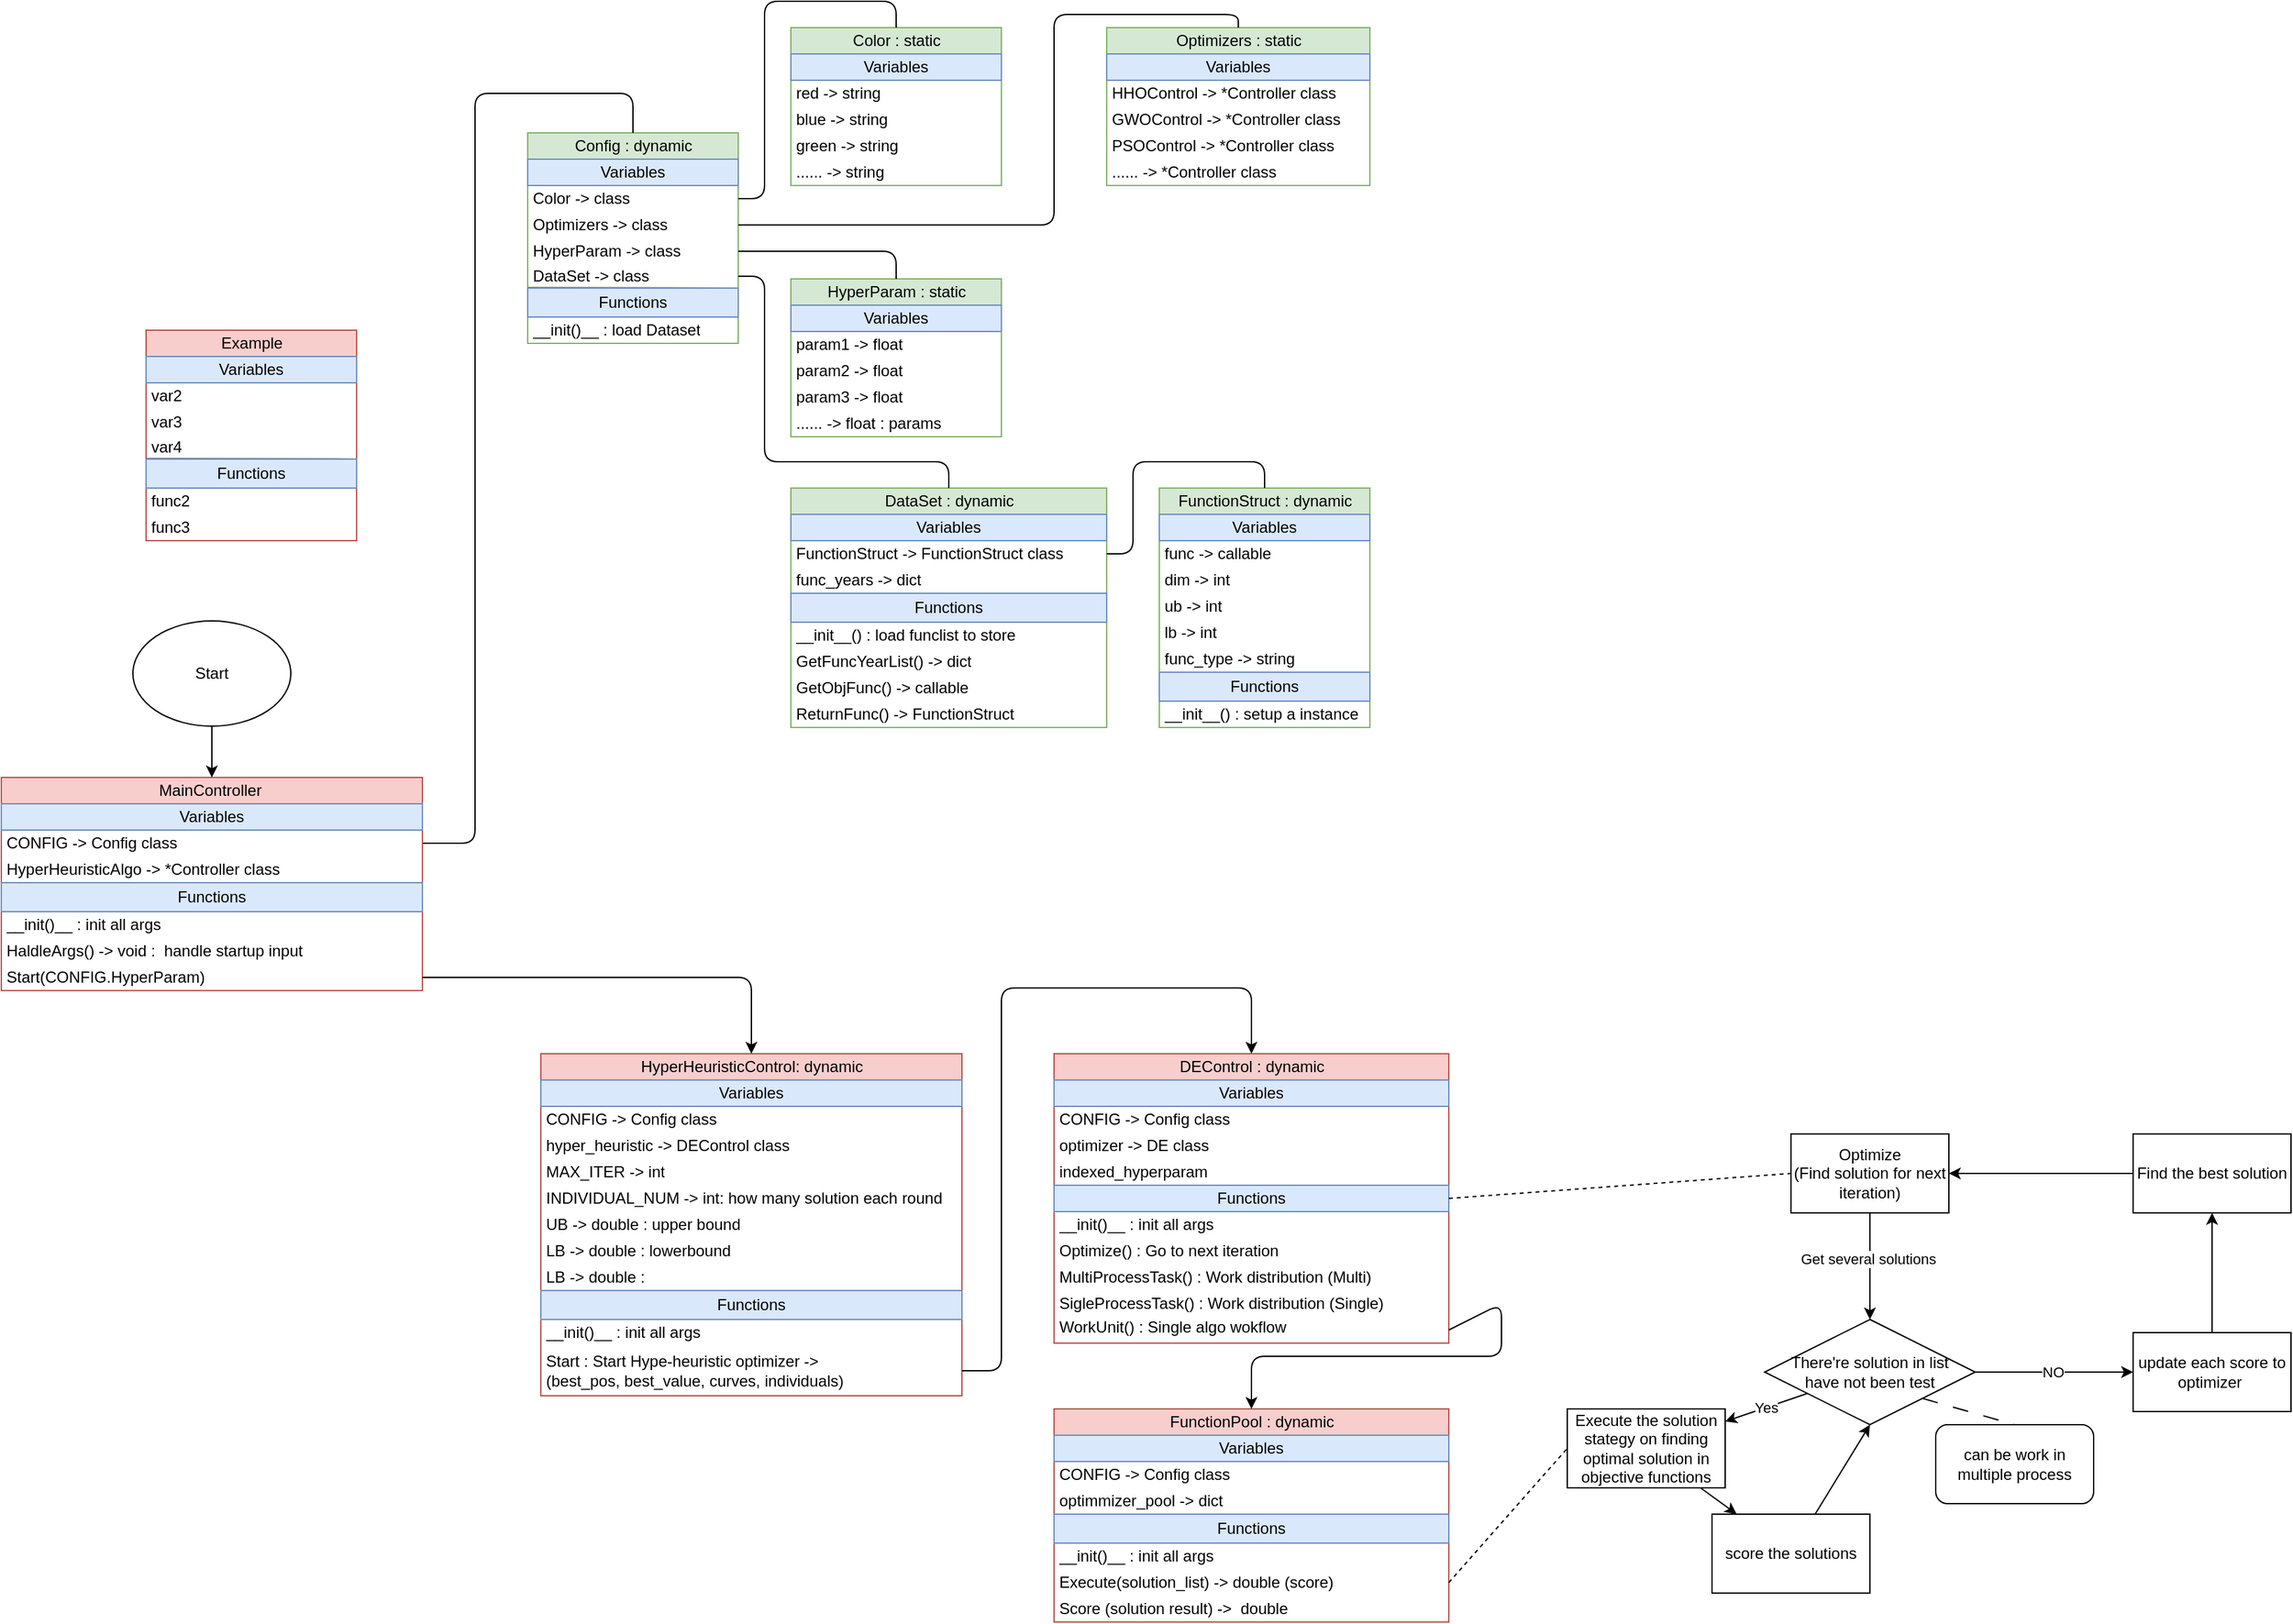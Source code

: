 <mxfile>
    <diagram id="XeKgU0maN-b6_zPWpp23" name="第1頁">
        <mxGraphModel dx="1909" dy="580" grid="1" gridSize="10" guides="1" tooltips="1" connect="1" arrows="1" fold="1" page="1" pageScale="1" pageWidth="827" pageHeight="1169" math="0" shadow="0">
            <root>
                <mxCell id="0"/>
                <mxCell id="1" parent="0"/>
                <mxCell id="20" value="Example" style="swimlane;fontStyle=0;childLayout=stackLayout;horizontal=1;startSize=20;fillColor=#f8cecc;horizontalStack=0;resizeParent=1;resizeParentMax=0;resizeLast=0;collapsible=1;marginBottom=0;html=1;verticalAlign=middle;strokeColor=#b85450;" parent="1" vertex="1">
                    <mxGeometry x="30" y="300" width="160" height="160" as="geometry">
                        <mxRectangle x="320" y="200" width="120" height="30" as="alternateBounds"/>
                    </mxGeometry>
                </mxCell>
                <mxCell id="21" value="Variables" style="text;strokeColor=#6c8ebf;fillColor=#dae8fc;align=center;verticalAlign=middle;spacingLeft=4;spacingRight=4;overflow=hidden;rotatable=0;points=[[0,0.5],[1,0.5]];portConstraint=eastwest;whiteSpace=wrap;html=1;spacing=0;" parent="20" vertex="1">
                    <mxGeometry y="20" width="160" height="20" as="geometry"/>
                </mxCell>
                <mxCell id="22" value="var2" style="text;strokeColor=none;fillColor=none;align=left;verticalAlign=middle;spacingLeft=4;spacingRight=4;overflow=hidden;rotatable=0;points=[[0,0.5],[1,0.5]];portConstraint=eastwest;whiteSpace=wrap;html=1;spacing=0;" parent="20" vertex="1">
                    <mxGeometry y="40" width="160" height="20" as="geometry"/>
                </mxCell>
                <mxCell id="23" value="" style="endArrow=none;html=1;entryX=0.999;entryY=0.997;entryDx=0;entryDy=0;entryPerimeter=0;exitX=0.002;exitY=0.984;exitDx=0;exitDy=0;exitPerimeter=0;" parent="20" source="25" target="25" edge="1">
                    <mxGeometry width="50" height="50" relative="1" as="geometry">
                        <mxPoint x="30" y="100" as="sourcePoint"/>
                        <mxPoint x="80" y="50" as="targetPoint"/>
                    </mxGeometry>
                </mxCell>
                <mxCell id="24" value="var3" style="text;strokeColor=none;fillColor=none;align=left;verticalAlign=middle;spacingLeft=4;spacingRight=4;overflow=hidden;rotatable=0;points=[[0,0.5],[1,0.5]];portConstraint=eastwest;whiteSpace=wrap;html=1;spacing=0;" parent="20" vertex="1">
                    <mxGeometry y="60" width="160" height="20" as="geometry"/>
                </mxCell>
                <mxCell id="25" value="var4" style="text;strokeColor=none;fillColor=none;align=left;verticalAlign=middle;spacingLeft=4;spacingRight=4;overflow=hidden;rotatable=0;points=[[0,0.5],[1,0.5]];portConstraint=eastwest;whiteSpace=wrap;html=1;spacing=0;" parent="20" vertex="1">
                    <mxGeometry y="80" width="160" height="18" as="geometry"/>
                </mxCell>
                <mxCell id="26" value="Functions" style="text;strokeColor=#6c8ebf;fillColor=#dae8fc;align=center;verticalAlign=middle;spacingLeft=4;spacingRight=4;overflow=hidden;rotatable=0;points=[[0,0.5],[1,0.5]];portConstraint=eastwest;whiteSpace=wrap;html=1;spacing=0;" parent="20" vertex="1">
                    <mxGeometry y="98" width="160" height="22" as="geometry"/>
                </mxCell>
                <mxCell id="27" value="func2" style="text;strokeColor=none;fillColor=none;align=left;verticalAlign=middle;spacingLeft=4;spacingRight=4;overflow=hidden;rotatable=0;points=[[0,0.5],[1,0.5]];portConstraint=eastwest;whiteSpace=wrap;html=1;spacing=0;" parent="20" vertex="1">
                    <mxGeometry y="120" width="160" height="20" as="geometry"/>
                </mxCell>
                <mxCell id="28" value="func3" style="text;strokeColor=none;fillColor=none;align=left;verticalAlign=middle;spacingLeft=4;spacingRight=4;overflow=hidden;rotatable=0;points=[[0,0.5],[1,0.5]];portConstraint=eastwest;whiteSpace=wrap;html=1;spacing=0;" parent="20" vertex="1">
                    <mxGeometry y="140" width="160" height="20" as="geometry"/>
                </mxCell>
                <mxCell id="115" value="" style="group" parent="1" vertex="1" connectable="0">
                    <mxGeometry x="320" y="50" width="640" height="541" as="geometry"/>
                </mxCell>
                <mxCell id="38" value="Config : dynamic" style="swimlane;fontStyle=0;childLayout=stackLayout;horizontal=1;startSize=20;fillColor=#d5e8d4;horizontalStack=0;resizeParent=1;resizeParentMax=0;resizeLast=0;collapsible=1;marginBottom=0;html=1;verticalAlign=middle;strokeColor=#82b366;" parent="115" vertex="1">
                    <mxGeometry y="100" width="160" height="160" as="geometry">
                        <mxRectangle x="320" y="200" width="120" height="30" as="alternateBounds"/>
                    </mxGeometry>
                </mxCell>
                <mxCell id="39" value="Variables" style="text;strokeColor=#6c8ebf;fillColor=#dae8fc;align=center;verticalAlign=middle;spacingLeft=4;spacingRight=4;overflow=hidden;rotatable=0;points=[[0,0.5],[1,0.5]];portConstraint=eastwest;whiteSpace=wrap;html=1;spacing=0;" parent="38" vertex="1">
                    <mxGeometry y="20" width="160" height="20" as="geometry"/>
                </mxCell>
                <mxCell id="40" value="Color -&amp;gt; class" style="text;strokeColor=none;fillColor=none;align=left;verticalAlign=middle;spacingLeft=4;spacingRight=4;overflow=hidden;rotatable=0;points=[[0,0.5],[1,0.5]];portConstraint=eastwest;whiteSpace=wrap;html=1;spacing=0;" parent="38" vertex="1">
                    <mxGeometry y="40" width="160" height="20" as="geometry"/>
                </mxCell>
                <mxCell id="41" value="" style="endArrow=none;html=1;entryX=0.999;entryY=0.997;entryDx=0;entryDy=0;entryPerimeter=0;exitX=0.002;exitY=0.984;exitDx=0;exitDy=0;exitPerimeter=0;" parent="38" source="43" target="43" edge="1">
                    <mxGeometry width="50" height="50" relative="1" as="geometry">
                        <mxPoint x="30" y="100" as="sourcePoint"/>
                        <mxPoint x="80" y="50" as="targetPoint"/>
                    </mxGeometry>
                </mxCell>
                <mxCell id="42" value="Optimizers -&amp;gt; class" style="text;strokeColor=none;fillColor=none;align=left;verticalAlign=middle;spacingLeft=4;spacingRight=4;overflow=hidden;rotatable=0;points=[[0,0.5],[1,0.5]];portConstraint=eastwest;whiteSpace=wrap;html=1;spacing=0;" parent="38" vertex="1">
                    <mxGeometry y="60" width="160" height="20" as="geometry"/>
                </mxCell>
                <mxCell id="143" value="HyperParam -&amp;gt; class" style="text;strokeColor=none;fillColor=none;align=left;verticalAlign=middle;spacingLeft=4;spacingRight=4;overflow=hidden;rotatable=0;points=[[0,0.5],[1,0.5]];portConstraint=eastwest;whiteSpace=wrap;html=1;spacing=0;" parent="38" vertex="1">
                    <mxGeometry y="80" width="160" height="20" as="geometry"/>
                </mxCell>
                <mxCell id="43" value="DataSet -&amp;gt; class" style="text;strokeColor=none;fillColor=none;align=left;verticalAlign=middle;spacingLeft=4;spacingRight=4;overflow=hidden;rotatable=0;points=[[0,0.5],[1,0.5]];portConstraint=eastwest;whiteSpace=wrap;html=1;spacing=0;" parent="38" vertex="1">
                    <mxGeometry y="100" width="160" height="18" as="geometry"/>
                </mxCell>
                <mxCell id="44" value="Functions" style="text;strokeColor=#6c8ebf;fillColor=#dae8fc;align=center;verticalAlign=middle;spacingLeft=4;spacingRight=4;overflow=hidden;rotatable=0;points=[[0,0.5],[1,0.5]];portConstraint=eastwest;whiteSpace=wrap;html=1;spacing=0;" parent="38" vertex="1">
                    <mxGeometry y="118" width="160" height="22" as="geometry"/>
                </mxCell>
                <mxCell id="46" value="__init()__ : load Dataset" style="text;strokeColor=none;fillColor=none;align=left;verticalAlign=middle;spacingLeft=4;spacingRight=4;overflow=hidden;rotatable=0;points=[[0,0.5],[1,0.5]];portConstraint=eastwest;whiteSpace=wrap;html=1;spacing=0;" parent="38" vertex="1">
                    <mxGeometry y="140" width="160" height="20" as="geometry"/>
                </mxCell>
                <mxCell id="50" value="Color : static" style="swimlane;fontStyle=0;childLayout=stackLayout;horizontal=1;startSize=20;fillColor=#d5e8d4;horizontalStack=0;resizeParent=1;resizeParentMax=0;resizeLast=0;collapsible=1;marginBottom=0;html=1;verticalAlign=middle;strokeColor=#82b366;" parent="115" vertex="1">
                    <mxGeometry x="200" y="20" width="160" height="120" as="geometry">
                        <mxRectangle x="320" y="200" width="120" height="30" as="alternateBounds"/>
                    </mxGeometry>
                </mxCell>
                <mxCell id="51" value="Variables" style="text;strokeColor=#6c8ebf;fillColor=#dae8fc;align=center;verticalAlign=middle;spacingLeft=4;spacingRight=4;overflow=hidden;rotatable=0;points=[[0,0.5],[1,0.5]];portConstraint=eastwest;whiteSpace=wrap;html=1;spacing=0;" parent="50" vertex="1">
                    <mxGeometry y="20" width="160" height="20" as="geometry"/>
                </mxCell>
                <mxCell id="52" value="red -&amp;gt; string" style="text;strokeColor=none;fillColor=none;align=left;verticalAlign=middle;spacingLeft=4;spacingRight=4;overflow=hidden;rotatable=0;points=[[0,0.5],[1,0.5]];portConstraint=eastwest;whiteSpace=wrap;html=1;spacing=0;" parent="50" vertex="1">
                    <mxGeometry y="40" width="160" height="20" as="geometry"/>
                </mxCell>
                <mxCell id="54" value="blue -&amp;gt; string" style="text;strokeColor=none;fillColor=none;align=left;verticalAlign=middle;spacingLeft=4;spacingRight=4;overflow=hidden;rotatable=0;points=[[0,0.5],[1,0.5]];portConstraint=eastwest;whiteSpace=wrap;html=1;spacing=0;" parent="50" vertex="1">
                    <mxGeometry y="60" width="160" height="20" as="geometry"/>
                </mxCell>
                <mxCell id="77" value="green -&amp;gt; string&amp;nbsp;" style="text;strokeColor=none;fillColor=none;align=left;verticalAlign=middle;spacingLeft=4;spacingRight=4;overflow=hidden;rotatable=0;points=[[0,0.5],[1,0.5]];portConstraint=eastwest;whiteSpace=wrap;html=1;spacing=0;" parent="50" vertex="1">
                    <mxGeometry y="80" width="160" height="20" as="geometry"/>
                </mxCell>
                <mxCell id="85" value="...... -&amp;gt; string" style="text;strokeColor=none;fillColor=none;align=left;verticalAlign=middle;spacingLeft=4;spacingRight=4;overflow=hidden;rotatable=0;points=[[0,0.5],[1,0.5]];portConstraint=eastwest;whiteSpace=wrap;html=1;spacing=0;" parent="50" vertex="1">
                    <mxGeometry y="100" width="160" height="20" as="geometry"/>
                </mxCell>
                <mxCell id="59" value="Optimizers : static" style="swimlane;fontStyle=0;childLayout=stackLayout;horizontal=1;startSize=20;fillColor=#d5e8d4;horizontalStack=0;resizeParent=1;resizeParentMax=0;resizeLast=0;collapsible=1;marginBottom=0;html=1;verticalAlign=middle;strokeColor=#82b366;" parent="115" vertex="1">
                    <mxGeometry x="440" y="20" width="200" height="120" as="geometry">
                        <mxRectangle x="320" y="200" width="120" height="30" as="alternateBounds"/>
                    </mxGeometry>
                </mxCell>
                <mxCell id="60" value="Variables" style="text;strokeColor=#6c8ebf;fillColor=#dae8fc;align=center;verticalAlign=middle;spacingLeft=4;spacingRight=4;overflow=hidden;rotatable=0;points=[[0,0.5],[1,0.5]];portConstraint=eastwest;whiteSpace=wrap;html=1;spacing=0;" parent="59" vertex="1">
                    <mxGeometry y="20" width="200" height="20" as="geometry"/>
                </mxCell>
                <mxCell id="61" value="HHOControl -&amp;gt; *Controller class" style="text;strokeColor=none;fillColor=none;align=left;verticalAlign=middle;spacingLeft=4;spacingRight=4;overflow=hidden;rotatable=0;points=[[0,0.5],[1,0.5]];portConstraint=eastwest;whiteSpace=wrap;html=1;spacing=0;" parent="59" vertex="1">
                    <mxGeometry y="40" width="200" height="20" as="geometry"/>
                </mxCell>
                <mxCell id="63" value="GWOControl -&amp;gt; *Controller class" style="text;strokeColor=none;fillColor=none;align=left;verticalAlign=middle;spacingLeft=4;spacingRight=4;overflow=hidden;rotatable=0;points=[[0,0.5],[1,0.5]];portConstraint=eastwest;whiteSpace=wrap;html=1;spacing=0;" parent="59" vertex="1">
                    <mxGeometry y="60" width="200" height="20" as="geometry"/>
                </mxCell>
                <mxCell id="89" value="PSOControl -&amp;gt; *Controller class" style="text;strokeColor=none;fillColor=none;align=left;verticalAlign=middle;spacingLeft=4;spacingRight=4;overflow=hidden;rotatable=0;points=[[0,0.5],[1,0.5]];portConstraint=eastwest;whiteSpace=wrap;html=1;spacing=0;" parent="59" vertex="1">
                    <mxGeometry y="80" width="200" height="20" as="geometry"/>
                </mxCell>
                <mxCell id="88" value="...... -&amp;gt; *Controller class" style="text;strokeColor=none;fillColor=none;align=left;verticalAlign=middle;spacingLeft=4;spacingRight=4;overflow=hidden;rotatable=0;points=[[0,0.5],[1,0.5]];portConstraint=eastwest;whiteSpace=wrap;html=1;spacing=0;" parent="59" vertex="1">
                    <mxGeometry y="100" width="200" height="20" as="geometry"/>
                </mxCell>
                <mxCell id="68" value="DataSet : dynamic" style="swimlane;fontStyle=0;childLayout=stackLayout;horizontal=1;startSize=20;fillColor=#d5e8d4;horizontalStack=0;resizeParent=1;resizeParentMax=0;resizeLast=0;collapsible=1;marginBottom=0;html=1;verticalAlign=middle;strokeColor=#82b366;" parent="115" vertex="1">
                    <mxGeometry x="200" y="370" width="240" height="182" as="geometry">
                        <mxRectangle x="320" y="200" width="120" height="30" as="alternateBounds"/>
                    </mxGeometry>
                </mxCell>
                <mxCell id="69" value="Variables" style="text;strokeColor=#6c8ebf;fillColor=#dae8fc;align=center;verticalAlign=middle;spacingLeft=4;spacingRight=4;overflow=hidden;rotatable=0;points=[[0,0.5],[1,0.5]];portConstraint=eastwest;whiteSpace=wrap;html=1;spacing=0;" parent="68" vertex="1">
                    <mxGeometry y="20" width="240" height="20" as="geometry"/>
                </mxCell>
                <mxCell id="95" value="FunctionStruct -&amp;gt; FunctionStruct class" style="text;strokeColor=none;fillColor=none;align=left;verticalAlign=middle;spacingLeft=4;spacingRight=4;overflow=hidden;rotatable=0;points=[[0,0.5],[1,0.5]];portConstraint=eastwest;whiteSpace=wrap;html=1;spacing=0;" parent="68" vertex="1">
                    <mxGeometry y="40" width="240" height="20" as="geometry"/>
                </mxCell>
                <mxCell id="70" value="func_years -&amp;gt; dict&amp;nbsp;" style="text;strokeColor=none;fillColor=none;align=left;verticalAlign=middle;spacingLeft=4;spacingRight=4;overflow=hidden;rotatable=0;points=[[0,0.5],[1,0.5]];portConstraint=eastwest;whiteSpace=wrap;html=1;spacing=0;" parent="68" vertex="1">
                    <mxGeometry y="60" width="240" height="20" as="geometry"/>
                </mxCell>
                <mxCell id="71" value="" style="endArrow=none;html=1;entryX=0.999;entryY=0.997;entryDx=0;entryDy=0;entryPerimeter=0;exitX=0.002;exitY=0.984;exitDx=0;exitDy=0;exitPerimeter=0;" parent="68" edge="1">
                    <mxGeometry width="50" height="50" relative="1" as="geometry">
                        <mxPoint x="0.32" y="97.712" as="sourcePoint"/>
                        <mxPoint x="159.84" y="97.946" as="targetPoint"/>
                    </mxGeometry>
                </mxCell>
                <mxCell id="74" value="Functions" style="text;strokeColor=#6c8ebf;fillColor=#dae8fc;align=center;verticalAlign=middle;spacingLeft=4;spacingRight=4;overflow=hidden;rotatable=0;points=[[0,0.5],[1,0.5]];portConstraint=eastwest;whiteSpace=wrap;html=1;spacing=0;" parent="68" vertex="1">
                    <mxGeometry y="80" width="240" height="22" as="geometry"/>
                </mxCell>
                <mxCell id="114" value="__init__() : load funclist to store" style="text;strokeColor=none;fillColor=none;align=left;verticalAlign=middle;spacingLeft=4;spacingRight=4;overflow=hidden;rotatable=0;points=[[0,0.5],[1,0.5]];portConstraint=eastwest;whiteSpace=wrap;html=1;spacing=0;" parent="68" vertex="1">
                    <mxGeometry y="102" width="240" height="20" as="geometry"/>
                </mxCell>
                <mxCell id="75" value="GetFuncYearList() -&amp;gt; dict" style="text;strokeColor=none;fillColor=none;align=left;verticalAlign=middle;spacingLeft=4;spacingRight=4;overflow=hidden;rotatable=0;points=[[0,0.5],[1,0.5]];portConstraint=eastwest;whiteSpace=wrap;html=1;spacing=0;" parent="68" vertex="1">
                    <mxGeometry y="122" width="240" height="20" as="geometry"/>
                </mxCell>
                <mxCell id="76" value="GetObjFunc() -&amp;gt; callable" style="text;strokeColor=none;fillColor=none;align=left;verticalAlign=middle;spacingLeft=4;spacingRight=4;overflow=hidden;rotatable=0;points=[[0,0.5],[1,0.5]];portConstraint=eastwest;whiteSpace=wrap;html=1;spacing=0;" parent="68" vertex="1">
                    <mxGeometry y="142" width="240" height="20" as="geometry"/>
                </mxCell>
                <mxCell id="112" value="ReturnFunc() -&amp;gt; FunctionStruct" style="text;strokeColor=none;fillColor=none;align=left;verticalAlign=middle;spacingLeft=4;spacingRight=4;overflow=hidden;rotatable=0;points=[[0,0.5],[1,0.5]];portConstraint=eastwest;whiteSpace=wrap;html=1;spacing=0;" parent="68" vertex="1">
                    <mxGeometry y="162" width="240" height="20" as="geometry"/>
                </mxCell>
                <mxCell id="92" style="edgeStyle=none;html=1;exitX=1;exitY=0.5;exitDx=0;exitDy=0;entryX=0.5;entryY=0;entryDx=0;entryDy=0;endArrow=none;endFill=0;" parent="115" source="40" target="50" edge="1">
                    <mxGeometry relative="1" as="geometry">
                        <Array as="points">
                            <mxPoint x="180" y="150"/>
                            <mxPoint x="180"/>
                            <mxPoint x="280"/>
                        </Array>
                    </mxGeometry>
                </mxCell>
                <mxCell id="93" style="edgeStyle=none;html=1;exitX=1;exitY=0.5;exitDx=0;exitDy=0;entryX=0.5;entryY=0;entryDx=0;entryDy=0;endArrow=none;endFill=0;" parent="115" source="42" target="59" edge="1">
                    <mxGeometry relative="1" as="geometry">
                        <Array as="points">
                            <mxPoint x="400" y="170"/>
                            <mxPoint x="400" y="10"/>
                            <mxPoint x="540" y="10"/>
                        </Array>
                    </mxGeometry>
                </mxCell>
                <mxCell id="94" style="edgeStyle=none;html=1;exitX=1;exitY=0.5;exitDx=0;exitDy=0;entryX=0.5;entryY=0;entryDx=0;entryDy=0;endArrow=none;endFill=0;" parent="115" source="43" target="68" edge="1">
                    <mxGeometry relative="1" as="geometry">
                        <Array as="points">
                            <mxPoint x="180" y="209"/>
                            <mxPoint x="180" y="350"/>
                            <mxPoint x="320" y="350"/>
                        </Array>
                    </mxGeometry>
                </mxCell>
                <mxCell id="97" value="FunctionStruct : dynamic" style="swimlane;fontStyle=0;childLayout=stackLayout;horizontal=1;startSize=20;fillColor=#d5e8d4;horizontalStack=0;resizeParent=1;resizeParentMax=0;resizeLast=0;collapsible=1;marginBottom=0;html=1;verticalAlign=middle;strokeColor=#82b366;" parent="115" vertex="1">
                    <mxGeometry x="480" y="370" width="160" height="182" as="geometry">
                        <mxRectangle x="320" y="200" width="120" height="30" as="alternateBounds"/>
                    </mxGeometry>
                </mxCell>
                <mxCell id="98" value="Variables" style="text;strokeColor=#6c8ebf;fillColor=#dae8fc;align=center;verticalAlign=middle;spacingLeft=4;spacingRight=4;overflow=hidden;rotatable=0;points=[[0,0.5],[1,0.5]];portConstraint=eastwest;whiteSpace=wrap;html=1;spacing=0;" parent="97" vertex="1">
                    <mxGeometry y="20" width="160" height="20" as="geometry"/>
                </mxCell>
                <mxCell id="99" value="func -&amp;gt; callable" style="text;strokeColor=none;fillColor=none;align=left;verticalAlign=middle;spacingLeft=4;spacingRight=4;overflow=hidden;rotatable=0;points=[[0,0.5],[1,0.5]];portConstraint=eastwest;whiteSpace=wrap;html=1;spacing=0;" parent="97" vertex="1">
                    <mxGeometry y="40" width="160" height="20" as="geometry"/>
                </mxCell>
                <mxCell id="100" value="dim -&amp;gt; int" style="text;strokeColor=none;fillColor=none;align=left;verticalAlign=middle;spacingLeft=4;spacingRight=4;overflow=hidden;rotatable=0;points=[[0,0.5],[1,0.5]];portConstraint=eastwest;whiteSpace=wrap;html=1;spacing=0;" parent="97" vertex="1">
                    <mxGeometry y="60" width="160" height="20" as="geometry"/>
                </mxCell>
                <mxCell id="109" value="ub -&amp;gt; int" style="text;strokeColor=none;fillColor=none;align=left;verticalAlign=middle;spacingLeft=4;spacingRight=4;overflow=hidden;rotatable=0;points=[[0,0.5],[1,0.5]];portConstraint=eastwest;whiteSpace=wrap;html=1;spacing=0;" parent="97" vertex="1">
                    <mxGeometry y="80" width="160" height="20" as="geometry"/>
                </mxCell>
                <mxCell id="108" value="lb -&amp;gt; int" style="text;strokeColor=none;fillColor=none;align=left;verticalAlign=middle;spacingLeft=4;spacingRight=4;overflow=hidden;rotatable=0;points=[[0,0.5],[1,0.5]];portConstraint=eastwest;whiteSpace=wrap;html=1;spacing=0;" parent="97" vertex="1">
                    <mxGeometry y="100" width="160" height="20" as="geometry"/>
                </mxCell>
                <mxCell id="107" value="func_type -&amp;gt; string" style="text;strokeColor=none;fillColor=none;align=left;verticalAlign=middle;spacingLeft=4;spacingRight=4;overflow=hidden;rotatable=0;points=[[0,0.5],[1,0.5]];portConstraint=eastwest;whiteSpace=wrap;html=1;spacing=0;" parent="97" vertex="1">
                    <mxGeometry y="120" width="160" height="20" as="geometry"/>
                </mxCell>
                <mxCell id="101" value="" style="endArrow=none;html=1;entryX=0.999;entryY=0.997;entryDx=0;entryDy=0;entryPerimeter=0;exitX=0.002;exitY=0.984;exitDx=0;exitDy=0;exitPerimeter=0;" parent="97" edge="1">
                    <mxGeometry width="50" height="50" relative="1" as="geometry">
                        <mxPoint x="0.32" y="157.712" as="sourcePoint"/>
                        <mxPoint x="159.84" y="157.946" as="targetPoint"/>
                    </mxGeometry>
                </mxCell>
                <mxCell id="103" value="Functions" style="text;strokeColor=#6c8ebf;fillColor=#dae8fc;align=center;verticalAlign=middle;spacingLeft=4;spacingRight=4;overflow=hidden;rotatable=0;points=[[0,0.5],[1,0.5]];portConstraint=eastwest;whiteSpace=wrap;html=1;spacing=0;" parent="97" vertex="1">
                    <mxGeometry y="140" width="160" height="22" as="geometry"/>
                </mxCell>
                <mxCell id="104" value="__init__() : setup a instance" style="text;strokeColor=none;fillColor=none;align=left;verticalAlign=middle;spacingLeft=4;spacingRight=4;overflow=hidden;rotatable=0;points=[[0,0.5],[1,0.5]];portConstraint=eastwest;whiteSpace=wrap;html=1;spacing=0;" parent="97" vertex="1">
                    <mxGeometry y="162" width="160" height="20" as="geometry"/>
                </mxCell>
                <mxCell id="111" style="edgeStyle=none;html=1;exitX=1;exitY=0.5;exitDx=0;exitDy=0;entryX=0.5;entryY=0;entryDx=0;entryDy=0;endArrow=none;endFill=0;" parent="115" source="95" target="97" edge="1">
                    <mxGeometry relative="1" as="geometry">
                        <Array as="points">
                            <mxPoint x="460" y="420"/>
                            <mxPoint x="460" y="350"/>
                            <mxPoint x="560" y="350"/>
                        </Array>
                    </mxGeometry>
                </mxCell>
                <mxCell id="145" value="HyperParam : static" style="swimlane;fontStyle=0;childLayout=stackLayout;horizontal=1;startSize=20;fillColor=#d5e8d4;horizontalStack=0;resizeParent=1;resizeParentMax=0;resizeLast=0;collapsible=1;marginBottom=0;html=1;verticalAlign=middle;strokeColor=#82b366;" parent="115" vertex="1">
                    <mxGeometry x="200" y="211" width="160" height="120" as="geometry">
                        <mxRectangle x="320" y="200" width="120" height="30" as="alternateBounds"/>
                    </mxGeometry>
                </mxCell>
                <mxCell id="146" value="Variables" style="text;strokeColor=#6c8ebf;fillColor=#dae8fc;align=center;verticalAlign=middle;spacingLeft=4;spacingRight=4;overflow=hidden;rotatable=0;points=[[0,0.5],[1,0.5]];portConstraint=eastwest;whiteSpace=wrap;html=1;spacing=0;" parent="145" vertex="1">
                    <mxGeometry y="20" width="160" height="20" as="geometry"/>
                </mxCell>
                <mxCell id="147" value="param1 -&amp;gt; float" style="text;strokeColor=none;fillColor=none;align=left;verticalAlign=middle;spacingLeft=4;spacingRight=4;overflow=hidden;rotatable=0;points=[[0,0.5],[1,0.5]];portConstraint=eastwest;whiteSpace=wrap;html=1;spacing=0;" parent="145" vertex="1">
                    <mxGeometry y="40" width="160" height="20" as="geometry"/>
                </mxCell>
                <mxCell id="148" value="param2 -&amp;gt; float" style="text;strokeColor=none;fillColor=none;align=left;verticalAlign=middle;spacingLeft=4;spacingRight=4;overflow=hidden;rotatable=0;points=[[0,0.5],[1,0.5]];portConstraint=eastwest;whiteSpace=wrap;html=1;spacing=0;" parent="145" vertex="1">
                    <mxGeometry y="60" width="160" height="20" as="geometry"/>
                </mxCell>
                <mxCell id="149" value="param3 -&amp;gt; float" style="text;strokeColor=none;fillColor=none;align=left;verticalAlign=middle;spacingLeft=4;spacingRight=4;overflow=hidden;rotatable=0;points=[[0,0.5],[1,0.5]];portConstraint=eastwest;whiteSpace=wrap;html=1;spacing=0;" parent="145" vertex="1">
                    <mxGeometry y="80" width="160" height="20" as="geometry"/>
                </mxCell>
                <mxCell id="150" value="...... -&amp;gt; float : params" style="text;strokeColor=none;fillColor=none;align=left;verticalAlign=middle;spacingLeft=4;spacingRight=4;overflow=hidden;rotatable=0;points=[[0,0.5],[1,0.5]];portConstraint=eastwest;whiteSpace=wrap;html=1;spacing=0;" parent="145" vertex="1">
                    <mxGeometry y="100" width="160" height="20" as="geometry"/>
                </mxCell>
                <mxCell id="151" style="edgeStyle=none;html=1;exitX=1;exitY=0.5;exitDx=0;exitDy=0;entryX=0.5;entryY=0;entryDx=0;entryDy=0;endArrow=none;endFill=0;" parent="115" source="143" target="145" edge="1">
                    <mxGeometry relative="1" as="geometry">
                        <Array as="points">
                            <mxPoint x="280" y="190"/>
                        </Array>
                    </mxGeometry>
                </mxCell>
                <mxCell id="117" style="edgeStyle=none;html=1;exitX=1;exitY=0.5;exitDx=0;exitDy=0;entryX=0.5;entryY=0;entryDx=0;entryDy=0;endArrow=none;endFill=0;" parent="1" source="31" target="38" edge="1">
                    <mxGeometry relative="1" as="geometry">
                        <Array as="points">
                            <mxPoint x="280" y="690"/>
                            <mxPoint x="280" y="120"/>
                            <mxPoint x="400" y="120"/>
                        </Array>
                    </mxGeometry>
                </mxCell>
                <mxCell id="128" value="HyperHeuristicControl: dynamic" style="swimlane;fontStyle=0;childLayout=stackLayout;horizontal=1;startSize=20;fillColor=#f8cecc;horizontalStack=0;resizeParent=1;resizeParentMax=0;resizeLast=0;collapsible=1;marginBottom=0;html=1;verticalAlign=middle;strokeColor=#b85450;" parent="1" vertex="1">
                    <mxGeometry x="330" y="850" width="320" height="260" as="geometry">
                        <mxRectangle x="320" y="200" width="120" height="30" as="alternateBounds"/>
                    </mxGeometry>
                </mxCell>
                <mxCell id="129" value="Variables" style="text;strokeColor=#6c8ebf;fillColor=#dae8fc;align=center;verticalAlign=middle;spacingLeft=4;spacingRight=4;overflow=hidden;rotatable=0;points=[[0,0.5],[1,0.5]];portConstraint=eastwest;whiteSpace=wrap;html=1;spacing=0;" parent="128" vertex="1">
                    <mxGeometry y="20" width="320" height="20" as="geometry"/>
                </mxCell>
                <mxCell id="130" value="CONFIG -&amp;gt; Config class" style="text;strokeColor=none;fillColor=none;align=left;verticalAlign=middle;spacingLeft=4;spacingRight=4;overflow=hidden;rotatable=0;points=[[0,0.5],[1,0.5]];portConstraint=eastwest;whiteSpace=wrap;html=1;spacing=0;" parent="128" vertex="1">
                    <mxGeometry y="40" width="320" height="20" as="geometry"/>
                </mxCell>
                <mxCell id="132" value="hyper_heuristic -&amp;gt; DEControl class" style="text;strokeColor=none;fillColor=none;align=left;verticalAlign=middle;spacingLeft=4;spacingRight=4;overflow=hidden;rotatable=0;points=[[0,0.5],[1,0.5]];portConstraint=eastwest;whiteSpace=wrap;html=1;spacing=0;" parent="128" vertex="1">
                    <mxGeometry y="60" width="320" height="20" as="geometry"/>
                </mxCell>
                <mxCell id="168" value="MAX_ITER -&amp;gt; int" style="text;strokeColor=none;fillColor=none;align=left;verticalAlign=middle;spacingLeft=4;spacingRight=4;overflow=hidden;rotatable=0;points=[[0,0.5],[1,0.5]];portConstraint=eastwest;whiteSpace=wrap;html=1;spacing=0;" parent="128" vertex="1">
                    <mxGeometry y="80" width="320" height="20" as="geometry"/>
                </mxCell>
                <mxCell id="176" value="INDIVIDUAL_NUM -&amp;gt; int: how many solution each round" style="text;strokeColor=none;fillColor=none;align=left;verticalAlign=middle;spacingLeft=4;spacingRight=4;overflow=hidden;rotatable=0;points=[[0,0.5],[1,0.5]];portConstraint=eastwest;whiteSpace=wrap;html=1;spacing=0;" parent="128" vertex="1">
                    <mxGeometry y="100" width="320" height="20" as="geometry"/>
                </mxCell>
                <mxCell id="173" value="UB -&amp;gt; double : upper bound" style="text;strokeColor=none;fillColor=none;align=left;verticalAlign=middle;spacingLeft=4;spacingRight=4;overflow=hidden;rotatable=0;points=[[0,0.5],[1,0.5]];portConstraint=eastwest;whiteSpace=wrap;html=1;spacing=0;" parent="128" vertex="1">
                    <mxGeometry y="120" width="320" height="20" as="geometry"/>
                </mxCell>
                <mxCell id="174" value="LB -&amp;gt; double : lowerbound&amp;nbsp;" style="text;strokeColor=none;fillColor=none;align=left;verticalAlign=middle;spacingLeft=4;spacingRight=4;overflow=hidden;rotatable=0;points=[[0,0.5],[1,0.5]];portConstraint=eastwest;whiteSpace=wrap;html=1;spacing=0;" parent="128" vertex="1">
                    <mxGeometry y="140" width="320" height="20" as="geometry"/>
                </mxCell>
                <mxCell id="175" value="LB -&amp;gt; double :&amp;nbsp;" style="text;strokeColor=none;fillColor=none;align=left;verticalAlign=middle;spacingLeft=4;spacingRight=4;overflow=hidden;rotatable=0;points=[[0,0.5],[1,0.5]];portConstraint=eastwest;whiteSpace=wrap;html=1;spacing=0;" parent="128" vertex="1">
                    <mxGeometry y="160" width="320" height="20" as="geometry"/>
                </mxCell>
                <mxCell id="134" value="Functions" style="text;strokeColor=#6c8ebf;fillColor=#dae8fc;align=center;verticalAlign=middle;spacingLeft=4;spacingRight=4;overflow=hidden;rotatable=0;points=[[0,0.5],[1,0.5]];portConstraint=eastwest;whiteSpace=wrap;html=1;spacing=0;" parent="128" vertex="1">
                    <mxGeometry y="180" width="320" height="22" as="geometry"/>
                </mxCell>
                <mxCell id="135" value="__init()__ : init all args" style="text;strokeColor=none;fillColor=none;align=left;verticalAlign=middle;spacingLeft=4;spacingRight=4;overflow=hidden;rotatable=0;points=[[0,0.5],[1,0.5]];portConstraint=eastwest;whiteSpace=wrap;html=1;spacing=0;" parent="128" vertex="1">
                    <mxGeometry y="202" width="320" height="20" as="geometry"/>
                </mxCell>
                <mxCell id="138" value="Start : Start Hype-heuristic optimizer -&amp;gt;&amp;nbsp;&lt;div&gt;(best_pos, best_value, curves, individuals)&lt;/div&gt;" style="text;strokeColor=none;fillColor=none;align=left;verticalAlign=middle;spacingLeft=4;spacingRight=4;overflow=hidden;rotatable=0;points=[[0,0.5],[1,0.5]];portConstraint=eastwest;whiteSpace=wrap;html=1;spacing=0;" parent="128" vertex="1">
                    <mxGeometry y="222" width="320" height="38" as="geometry"/>
                </mxCell>
                <mxCell id="29" value="MainController&amp;nbsp;" style="swimlane;fontStyle=0;childLayout=stackLayout;horizontal=1;startSize=20;fillColor=#f8cecc;horizontalStack=0;resizeParent=1;resizeParentMax=0;resizeLast=0;collapsible=1;marginBottom=0;html=1;verticalAlign=middle;strokeColor=#b85450;" parent="1" vertex="1">
                    <mxGeometry x="-80" y="640" width="320" height="162" as="geometry">
                        <mxRectangle x="320" y="200" width="120" height="30" as="alternateBounds"/>
                    </mxGeometry>
                </mxCell>
                <mxCell id="30" value="Variables" style="text;strokeColor=#6c8ebf;fillColor=#dae8fc;align=center;verticalAlign=middle;spacingLeft=4;spacingRight=4;overflow=hidden;rotatable=0;points=[[0,0.5],[1,0.5]];portConstraint=eastwest;whiteSpace=wrap;html=1;spacing=0;" parent="29" vertex="1">
                    <mxGeometry y="20" width="320" height="20" as="geometry"/>
                </mxCell>
                <mxCell id="31" value="CONFIG -&amp;gt; Config class" style="text;strokeColor=none;fillColor=none;align=left;verticalAlign=middle;spacingLeft=4;spacingRight=4;overflow=hidden;rotatable=0;points=[[0,0.5],[1,0.5]];portConstraint=eastwest;whiteSpace=wrap;html=1;spacing=0;" parent="29" vertex="1">
                    <mxGeometry y="40" width="320" height="20" as="geometry"/>
                </mxCell>
                <mxCell id="32" value="" style="endArrow=none;html=1;entryX=0.999;entryY=0.997;entryDx=0;entryDy=0;entryPerimeter=0;exitX=0.002;exitY=0.984;exitDx=0;exitDy=0;exitPerimeter=0;" parent="29" edge="1">
                    <mxGeometry width="50" height="50" relative="1" as="geometry">
                        <mxPoint x="0.64" y="97.712" as="sourcePoint"/>
                        <mxPoint x="319.68" y="97.946" as="targetPoint"/>
                    </mxGeometry>
                </mxCell>
                <mxCell id="33" value="HyperHeuristicAlgo -&amp;gt; *Controller class" style="text;strokeColor=none;fillColor=none;align=left;verticalAlign=middle;spacingLeft=4;spacingRight=4;overflow=hidden;rotatable=0;points=[[0,0.5],[1,0.5]];portConstraint=eastwest;whiteSpace=wrap;html=1;spacing=0;" parent="29" vertex="1">
                    <mxGeometry y="60" width="320" height="20" as="geometry"/>
                </mxCell>
                <mxCell id="35" value="Functions" style="text;strokeColor=#6c8ebf;fillColor=#dae8fc;align=center;verticalAlign=middle;spacingLeft=4;spacingRight=4;overflow=hidden;rotatable=0;points=[[0,0.5],[1,0.5]];portConstraint=eastwest;whiteSpace=wrap;html=1;spacing=0;" parent="29" vertex="1">
                    <mxGeometry y="80" width="320" height="22" as="geometry"/>
                </mxCell>
                <mxCell id="123" value="__init()__ : init all args" style="text;strokeColor=none;fillColor=none;align=left;verticalAlign=middle;spacingLeft=4;spacingRight=4;overflow=hidden;rotatable=0;points=[[0,0.5],[1,0.5]];portConstraint=eastwest;whiteSpace=wrap;html=1;spacing=0;" parent="29" vertex="1">
                    <mxGeometry y="102" width="320" height="20" as="geometry"/>
                </mxCell>
                <mxCell id="36" value="HaldleArgs() -&amp;gt; void :&amp;nbsp; handle startup input" style="text;strokeColor=none;fillColor=none;align=left;verticalAlign=middle;spacingLeft=4;spacingRight=4;overflow=hidden;rotatable=0;points=[[0,0.5],[1,0.5]];portConstraint=eastwest;whiteSpace=wrap;html=1;spacing=0;" parent="29" vertex="1">
                    <mxGeometry y="122" width="320" height="20" as="geometry"/>
                </mxCell>
                <mxCell id="126" value="Start(CONFIG.HyperParam)" style="text;strokeColor=none;fillColor=none;align=left;verticalAlign=middle;spacingLeft=4;spacingRight=4;overflow=hidden;rotatable=0;points=[[0,0.5],[1,0.5]];portConstraint=eastwest;whiteSpace=wrap;html=1;spacing=0;" parent="29" vertex="1">
                    <mxGeometry y="142" width="320" height="20" as="geometry"/>
                </mxCell>
                <mxCell id="119" style="edgeStyle=none;html=1;entryX=0.5;entryY=0;entryDx=0;entryDy=0;" parent="1" source="118" target="29" edge="1">
                    <mxGeometry relative="1" as="geometry"/>
                </mxCell>
                <mxCell id="118" value="Start" style="ellipse;whiteSpace=wrap;html=1;" parent="1" vertex="1">
                    <mxGeometry x="20" y="521" width="120" height="80" as="geometry"/>
                </mxCell>
                <mxCell id="152" style="edgeStyle=none;html=1;exitX=1;exitY=0.5;exitDx=0;exitDy=0;entryX=0.5;entryY=0;entryDx=0;entryDy=0;" parent="1" source="126" target="128" edge="1">
                    <mxGeometry relative="1" as="geometry">
                        <Array as="points">
                            <mxPoint x="490" y="792"/>
                        </Array>
                    </mxGeometry>
                </mxCell>
                <mxCell id="153" value="DEControl : dynamic" style="swimlane;fontStyle=0;childLayout=stackLayout;horizontal=1;startSize=20;fillColor=#f8cecc;horizontalStack=0;resizeParent=1;resizeParentMax=0;resizeLast=0;collapsible=1;marginBottom=0;html=1;verticalAlign=middle;strokeColor=#b85450;" parent="1" vertex="1">
                    <mxGeometry x="720" y="850" width="300" height="220" as="geometry">
                        <mxRectangle x="320" y="200" width="120" height="30" as="alternateBounds"/>
                    </mxGeometry>
                </mxCell>
                <mxCell id="154" value="Variables" style="text;strokeColor=#6c8ebf;fillColor=#dae8fc;align=center;verticalAlign=middle;spacingLeft=4;spacingRight=4;overflow=hidden;rotatable=0;points=[[0,0.5],[1,0.5]];portConstraint=eastwest;whiteSpace=wrap;html=1;spacing=0;" parent="153" vertex="1">
                    <mxGeometry y="20" width="300" height="20" as="geometry"/>
                </mxCell>
                <mxCell id="155" value="CONFIG -&amp;gt; Config class" style="text;strokeColor=none;fillColor=none;align=left;verticalAlign=middle;spacingLeft=4;spacingRight=4;overflow=hidden;rotatable=0;points=[[0,0.5],[1,0.5]];portConstraint=eastwest;whiteSpace=wrap;html=1;spacing=0;" parent="153" vertex="1">
                    <mxGeometry y="40" width="300" height="20" as="geometry"/>
                </mxCell>
                <mxCell id="157" value="optimizer -&amp;gt; DE class" style="text;strokeColor=none;fillColor=none;align=left;verticalAlign=middle;spacingLeft=4;spacingRight=4;overflow=hidden;rotatable=0;points=[[0,0.5],[1,0.5]];portConstraint=eastwest;whiteSpace=wrap;html=1;spacing=0;" parent="153" vertex="1">
                    <mxGeometry y="60" width="300" height="20" as="geometry"/>
                </mxCell>
                <mxCell id="223" value="indexed_hyperparam" style="text;strokeColor=none;fillColor=none;align=left;verticalAlign=middle;spacingLeft=4;spacingRight=4;overflow=hidden;rotatable=0;points=[[0,0.5],[1,0.5]];portConstraint=eastwest;whiteSpace=wrap;html=1;spacing=0;" vertex="1" parent="153">
                    <mxGeometry y="80" width="300" height="20" as="geometry"/>
                </mxCell>
                <mxCell id="159" value="Functions" style="text;strokeColor=#6c8ebf;fillColor=#dae8fc;align=center;verticalAlign=middle;spacingLeft=4;spacingRight=4;overflow=hidden;rotatable=0;points=[[0,0.5],[1,0.5]];portConstraint=eastwest;whiteSpace=wrap;html=1;spacing=0;" parent="153" vertex="1">
                    <mxGeometry y="100" width="300" height="20" as="geometry"/>
                </mxCell>
                <mxCell id="160" value="__init()__ : init all args" style="text;strokeColor=none;fillColor=none;align=left;verticalAlign=middle;spacingLeft=4;spacingRight=4;overflow=hidden;rotatable=0;points=[[0,0.5],[1,0.5]];portConstraint=eastwest;whiteSpace=wrap;html=1;spacing=0;" parent="153" vertex="1">
                    <mxGeometry y="120" width="300" height="20" as="geometry"/>
                </mxCell>
                <mxCell id="161" value="Optimize() : Go to next iteration" style="text;strokeColor=none;fillColor=none;align=left;verticalAlign=middle;spacingLeft=4;spacingRight=4;overflow=hidden;rotatable=0;points=[[0,0.5],[1,0.5]];portConstraint=eastwest;whiteSpace=wrap;html=1;spacing=0;" parent="153" vertex="1">
                    <mxGeometry y="140" width="300" height="20" as="geometry"/>
                </mxCell>
                <mxCell id="162" value="MultiProcessTask() : Work distribution (Multi)" style="text;strokeColor=none;fillColor=none;align=left;verticalAlign=middle;spacingLeft=4;spacingRight=4;overflow=hidden;rotatable=0;points=[[0,0.5],[1,0.5]];portConstraint=eastwest;whiteSpace=wrap;html=1;spacing=0;" parent="153" vertex="1">
                    <mxGeometry y="160" width="300" height="20" as="geometry"/>
                </mxCell>
                <mxCell id="163" value="SigleProcessTask() : Work distribution (Single)" style="text;strokeColor=none;fillColor=none;align=left;verticalAlign=middle;spacingLeft=4;spacingRight=4;overflow=hidden;rotatable=0;points=[[0,0.5],[1,0.5]];portConstraint=eastwest;whiteSpace=wrap;html=1;spacing=0;" parent="153" vertex="1">
                    <mxGeometry y="180" width="300" height="20" as="geometry"/>
                </mxCell>
                <mxCell id="164" value="WorkUnit() : Single algo wokflow&amp;nbsp;&lt;div&gt;&lt;br&gt;&lt;/div&gt;" style="text;strokeColor=none;fillColor=none;align=left;verticalAlign=middle;spacingLeft=4;spacingRight=4;overflow=hidden;rotatable=0;points=[[0,0.5],[1,0.5]];portConstraint=eastwest;whiteSpace=wrap;html=1;spacing=0;" parent="153" vertex="1">
                    <mxGeometry y="200" width="300" height="20" as="geometry"/>
                </mxCell>
                <mxCell id="184" value="" style="edgeStyle=none;html=1;entryX=0.5;entryY=0;entryDx=0;entryDy=0;" parent="1" source="179" target="195" edge="1">
                    <mxGeometry relative="1" as="geometry">
                        <mxPoint x="1140" y="1052" as="targetPoint"/>
                    </mxGeometry>
                </mxCell>
                <mxCell id="188" value="Get several solutions&amp;nbsp;" style="edgeLabel;html=1;align=center;verticalAlign=middle;resizable=0;points=[];" parent="184" vertex="1" connectable="0">
                    <mxGeometry x="-0.143" relative="1" as="geometry">
                        <mxPoint as="offset"/>
                    </mxGeometry>
                </mxCell>
                <mxCell id="179" value="Optimize&lt;div&gt;(Find solution for next iteration)&lt;/div&gt;" style="whiteSpace=wrap;html=1;" parent="1" vertex="1">
                    <mxGeometry x="1280" y="911" width="120" height="60" as="geometry"/>
                </mxCell>
                <mxCell id="180" style="edgeStyle=none;html=1;exitX=1;exitY=0.5;exitDx=0;exitDy=0;entryX=0;entryY=0.5;entryDx=0;entryDy=0;dashed=1;endArrow=none;endFill=0;" parent="1" source="159" target="179" edge="1">
                    <mxGeometry relative="1" as="geometry"/>
                </mxCell>
                <mxCell id="187" value="" style="edgeStyle=none;html=1;exitX=1;exitY=0.5;exitDx=0;exitDy=0;" parent="1" source="195" target="186" edge="1">
                    <mxGeometry relative="1" as="geometry">
                        <mxPoint x="1200" y="1082" as="sourcePoint"/>
                    </mxGeometry>
                </mxCell>
                <mxCell id="191" value="NO" style="edgeLabel;html=1;align=center;verticalAlign=middle;resizable=0;points=[];" parent="187" vertex="1" connectable="0">
                    <mxGeometry x="0.098" y="-2" relative="1" as="geometry">
                        <mxPoint x="-7" y="-2" as="offset"/>
                    </mxGeometry>
                </mxCell>
                <mxCell id="190" value="" style="edgeStyle=none;html=1;" parent="1" source="186" target="189" edge="1">
                    <mxGeometry relative="1" as="geometry"/>
                </mxCell>
                <mxCell id="186" value="update each score to optimizer&amp;nbsp;" style="whiteSpace=wrap;html=1;" parent="1" vertex="1">
                    <mxGeometry x="1540" y="1062" width="120" height="60" as="geometry"/>
                </mxCell>
                <mxCell id="192" style="edgeStyle=none;html=1;entryX=1;entryY=0.5;entryDx=0;entryDy=0;" parent="1" source="189" target="179" edge="1">
                    <mxGeometry relative="1" as="geometry"/>
                </mxCell>
                <mxCell id="189" value="Find the best solution" style="whiteSpace=wrap;html=1;" parent="1" vertex="1">
                    <mxGeometry x="1540" y="911" width="120" height="60" as="geometry"/>
                </mxCell>
                <mxCell id="198" value="Yes" style="edgeStyle=none;html=1;" parent="1" source="195" target="197" edge="1">
                    <mxGeometry relative="1" as="geometry"/>
                </mxCell>
                <mxCell id="204" style="edgeStyle=none;html=1;exitX=1;exitY=1;exitDx=0;exitDy=0;entryX=0.5;entryY=0;entryDx=0;entryDy=0;dashed=1;dashPattern=12 12;endArrow=none;endFill=0;" parent="1" source="195" target="202" edge="1">
                    <mxGeometry relative="1" as="geometry"/>
                </mxCell>
                <mxCell id="195" value="There&#39;re solution in list have&amp;nbsp;not been test" style="rhombus;whiteSpace=wrap;html=1;" parent="1" vertex="1">
                    <mxGeometry x="1260" y="1052" width="160" height="80" as="geometry"/>
                </mxCell>
                <mxCell id="200" value="" style="edgeStyle=none;html=1;" parent="1" source="197" target="199" edge="1">
                    <mxGeometry relative="1" as="geometry"/>
                </mxCell>
                <mxCell id="197" value="Execute the solution stategy on finding optimal solution in objective functions" style="whiteSpace=wrap;html=1;" parent="1" vertex="1">
                    <mxGeometry x="1110" y="1120" width="120" height="60" as="geometry"/>
                </mxCell>
                <mxCell id="201" style="edgeStyle=none;html=1;entryX=0.5;entryY=1;entryDx=0;entryDy=0;" parent="1" source="199" target="195" edge="1">
                    <mxGeometry relative="1" as="geometry"/>
                </mxCell>
                <mxCell id="199" value="score the solutions" style="whiteSpace=wrap;html=1;" parent="1" vertex="1">
                    <mxGeometry x="1220" y="1200" width="120" height="60" as="geometry"/>
                </mxCell>
                <mxCell id="202" value="can be work in multiple process" style="rounded=1;whiteSpace=wrap;html=1;" parent="1" vertex="1">
                    <mxGeometry x="1390" y="1132" width="120" height="60" as="geometry"/>
                </mxCell>
                <mxCell id="206" style="edgeStyle=none;html=1;exitX=1;exitY=0.5;exitDx=0;exitDy=0;entryX=0.5;entryY=0;entryDx=0;entryDy=0;" parent="1" source="138" target="153" edge="1">
                    <mxGeometry relative="1" as="geometry">
                        <Array as="points">
                            <mxPoint x="680" y="1091"/>
                            <mxPoint x="680" y="800"/>
                            <mxPoint x="870" y="800"/>
                        </Array>
                    </mxGeometry>
                </mxCell>
                <mxCell id="207" value="FunctionPool : dynamic" style="swimlane;fontStyle=0;childLayout=stackLayout;horizontal=1;startSize=20;fillColor=#f8cecc;horizontalStack=0;resizeParent=1;resizeParentMax=0;resizeLast=0;collapsible=1;marginBottom=0;html=1;verticalAlign=middle;strokeColor=#b85450;" parent="1" vertex="1">
                    <mxGeometry x="720" y="1120" width="300" height="162" as="geometry">
                        <mxRectangle x="320" y="200" width="120" height="30" as="alternateBounds"/>
                    </mxGeometry>
                </mxCell>
                <mxCell id="208" value="Variables" style="text;strokeColor=#6c8ebf;fillColor=#dae8fc;align=center;verticalAlign=middle;spacingLeft=4;spacingRight=4;overflow=hidden;rotatable=0;points=[[0,0.5],[1,0.5]];portConstraint=eastwest;whiteSpace=wrap;html=1;spacing=0;" parent="207" vertex="1">
                    <mxGeometry y="20" width="300" height="20" as="geometry"/>
                </mxCell>
                <mxCell id="209" value="CONFIG -&amp;gt; Config class" style="text;strokeColor=none;fillColor=none;align=left;verticalAlign=middle;spacingLeft=4;spacingRight=4;overflow=hidden;rotatable=0;points=[[0,0.5],[1,0.5]];portConstraint=eastwest;whiteSpace=wrap;html=1;spacing=0;" parent="207" vertex="1">
                    <mxGeometry y="40" width="300" height="20" as="geometry"/>
                </mxCell>
                <mxCell id="218" value="optimmizer_pool -&amp;gt; dict&amp;nbsp;" style="text;strokeColor=none;fillColor=none;align=left;verticalAlign=middle;spacingLeft=4;spacingRight=4;overflow=hidden;rotatable=0;points=[[0,0.5],[1,0.5]];portConstraint=eastwest;whiteSpace=wrap;html=1;spacing=0;" parent="207" vertex="1">
                    <mxGeometry y="60" width="300" height="20" as="geometry"/>
                </mxCell>
                <mxCell id="212" value="Functions" style="text;strokeColor=#6c8ebf;fillColor=#dae8fc;align=center;verticalAlign=middle;spacingLeft=4;spacingRight=4;overflow=hidden;rotatable=0;points=[[0,0.5],[1,0.5]];portConstraint=eastwest;whiteSpace=wrap;html=1;spacing=0;" parent="207" vertex="1">
                    <mxGeometry y="80" width="300" height="22" as="geometry"/>
                </mxCell>
                <mxCell id="213" value="__init()__ : init all args" style="text;strokeColor=none;fillColor=none;align=left;verticalAlign=middle;spacingLeft=4;spacingRight=4;overflow=hidden;rotatable=0;points=[[0,0.5],[1,0.5]];portConstraint=eastwest;whiteSpace=wrap;html=1;spacing=0;" parent="207" vertex="1">
                    <mxGeometry y="102" width="300" height="20" as="geometry"/>
                </mxCell>
                <mxCell id="216" value="Execute(solution_list) -&amp;gt; double (score)" style="text;strokeColor=none;fillColor=none;align=left;verticalAlign=middle;spacingLeft=4;spacingRight=4;overflow=hidden;rotatable=0;points=[[0,0.5],[1,0.5]];portConstraint=eastwest;whiteSpace=wrap;html=1;spacing=0;" parent="207" vertex="1">
                    <mxGeometry y="122" width="300" height="20" as="geometry"/>
                </mxCell>
                <mxCell id="219" value="Score (solution result) -&amp;gt;&amp;nbsp; double" style="text;strokeColor=none;fillColor=none;align=left;verticalAlign=middle;spacingLeft=4;spacingRight=4;overflow=hidden;rotatable=0;points=[[0,0.5],[1,0.5]];portConstraint=eastwest;whiteSpace=wrap;html=1;spacing=0;" parent="207" vertex="1">
                    <mxGeometry y="142" width="300" height="20" as="geometry"/>
                </mxCell>
                <mxCell id="221" style="edgeStyle=none;html=1;exitX=1;exitY=0.5;exitDx=0;exitDy=0;entryX=0.5;entryY=0;entryDx=0;entryDy=0;" parent="1" source="164" target="207" edge="1">
                    <mxGeometry relative="1" as="geometry">
                        <Array as="points">
                            <mxPoint x="1060" y="1040"/>
                            <mxPoint x="1060" y="1080"/>
                            <mxPoint x="870" y="1080"/>
                        </Array>
                    </mxGeometry>
                </mxCell>
                <mxCell id="222" style="edgeStyle=none;html=1;exitX=1;exitY=0.5;exitDx=0;exitDy=0;entryX=0;entryY=0.5;entryDx=0;entryDy=0;dashed=1;endArrow=none;endFill=0;" parent="1" source="216" target="197" edge="1">
                    <mxGeometry relative="1" as="geometry"/>
                </mxCell>
            </root>
        </mxGraphModel>
    </diagram>
</mxfile>